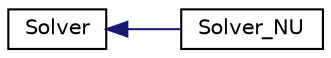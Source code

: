 digraph "Graphical Class Hierarchy"
{
  edge [fontname="Helvetica",fontsize="10",labelfontname="Helvetica",labelfontsize="10"];
  node [fontname="Helvetica",fontsize="10",shape=record];
  rankdir="LR";
  Node1 [label="Solver",height=0.2,width=0.4,color="black", fillcolor="white", style="filled",URL="$class_solver.html"];
  Node1 -> Node2 [dir="back",color="midnightblue",fontsize="10",style="solid",fontname="Helvetica"];
  Node2 [label="Solver_NU",height=0.2,width=0.4,color="black", fillcolor="white", style="filled",URL="$class_solver___n_u.html"];
}
